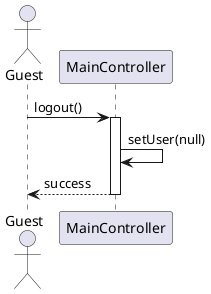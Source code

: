 @startuml
actor "Guest" as guest
participant "MainController" as app

guest -> app : logout()
activate app

app -> app : setUser(null)

return success

@enduml